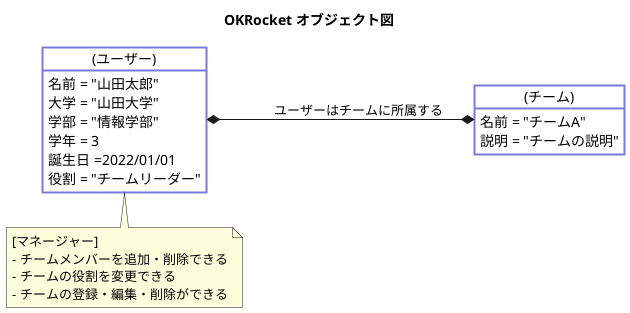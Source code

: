 @startuml
title OKRocket オブジェクト図

left to right direction

skinparam object {
  BackgroundColor #ffffff
  BorderColor #7a7adb
  FontColor #000000
  BorderThickness 2
}

object "(ユーザー)" as User {
  名前 = "山田太郎"
  大学 = "山田大学"
  学部 = "情報学部"
  学年 = 3
  誕生日 =2022/01/01
  役割 = "チームリーダー"
}

object "(チーム)" as Team {
  名前 = "チームA"
  説明 = "チームの説明"
}

User *--* Team : "ユーザーはチームに所属する"

note bottom of User
  [マネージャー]
  - チームメンバーを追加・削除できる
  - チームの役割を変更できる
  - チームの登録・編集・削除ができる
end note

@enduml
